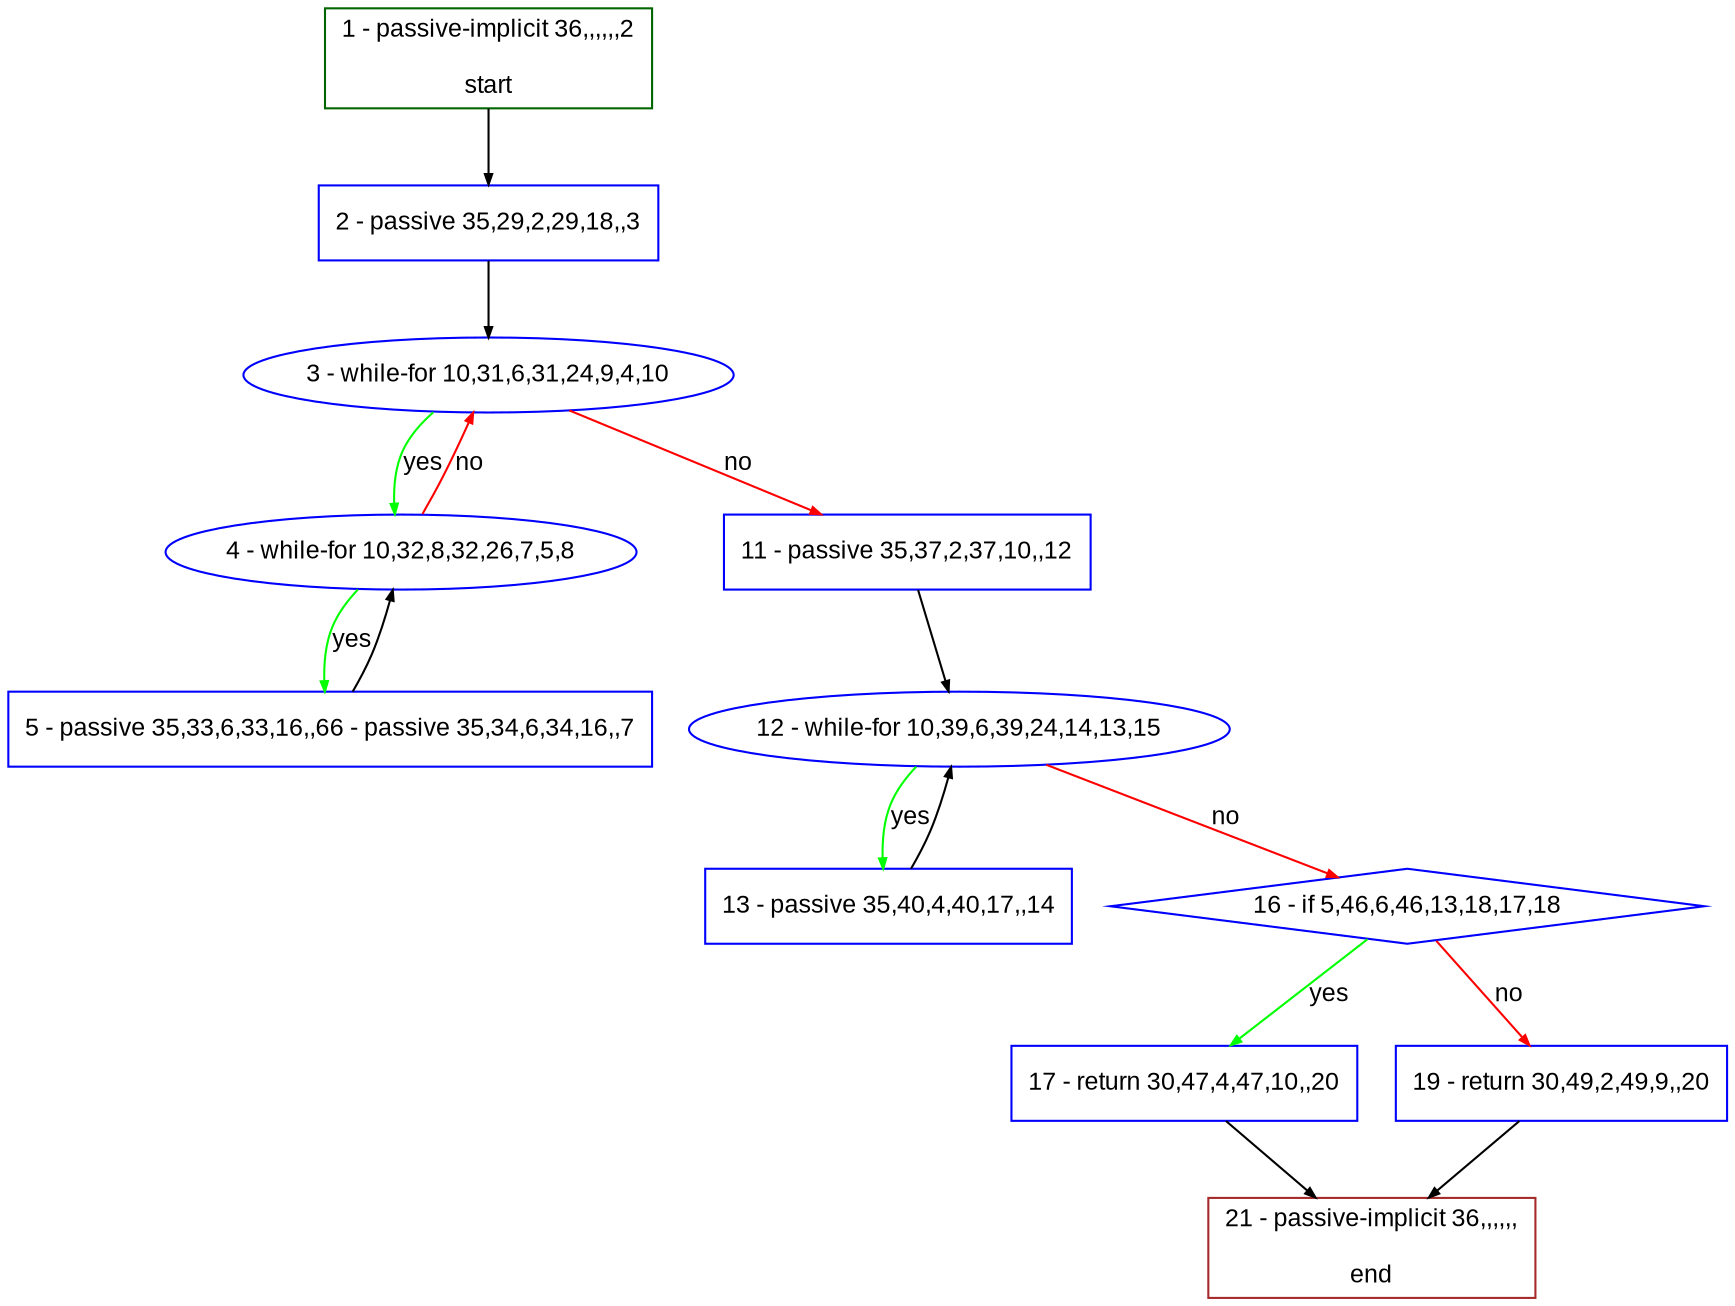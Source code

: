 digraph "" {
  graph [bgcolor="white", fillcolor="#FFFFCC", pack="true", packmode="clust", fontname="Arial", label="", fontsize="12", compound="true", style="rounded,filled"];
  node [node_initialized="no", fillcolor="white", fontname="Arial", label="", color="grey", fontsize="12", fixedsize="false", compound="true", shape="rectangle", style="filled"];
  edge [arrowtail="none", lhead="", fontcolor="black", fontname="Arial", label="", color="black", fontsize="12", arrowhead="normal", arrowsize="0.5", compound="true", ltail="", dir="forward"];
  __N1 [fillcolor="#ffffff", label="2 - passive 35,29,2,29,18,,3", color="#0000ff", shape="box", style="filled"];
  __N2 [fillcolor="#ffffff", label="1 - passive-implicit 36,,,,,,2\n\nstart", color="#006400", shape="box", style="filled"];
  __N3 [fillcolor="#ffffff", label="3 - while-for 10,31,6,31,24,9,4,10", color="#0000ff", shape="oval", style="filled"];
  __N4 [fillcolor="#ffffff", label="4 - while-for 10,32,8,32,26,7,5,8", color="#0000ff", shape="oval", style="filled"];
  __N5 [fillcolor="#ffffff", label="11 - passive 35,37,2,37,10,,12", color="#0000ff", shape="box", style="filled"];
  __N6 [fillcolor="#ffffff", label="5 - passive 35,33,6,33,16,,66 - passive 35,34,6,34,16,,7", color="#0000ff", shape="box", style="filled"];
  __N7 [fillcolor="#ffffff", label="12 - while-for 10,39,6,39,24,14,13,15", color="#0000ff", shape="oval", style="filled"];
  __N8 [fillcolor="#ffffff", label="13 - passive 35,40,4,40,17,,14", color="#0000ff", shape="box", style="filled"];
  __N9 [fillcolor="#ffffff", label="16 - if 5,46,6,46,13,18,17,18", color="#0000ff", shape="diamond", style="filled"];
  __N10 [fillcolor="#ffffff", label="17 - return 30,47,4,47,10,,20", color="#0000ff", shape="box", style="filled"];
  __N11 [fillcolor="#ffffff", label="19 - return 30,49,2,49,9,,20", color="#0000ff", shape="box", style="filled"];
  __N12 [fillcolor="#ffffff", label="21 - passive-implicit 36,,,,,,\n\nend", color="#a52a2a", shape="box", style="filled"];
  __N2 -> __N1 [arrowtail="none", color="#000000", label="", arrowhead="normal", dir="forward"];
  __N1 -> __N3 [arrowtail="none", color="#000000", label="", arrowhead="normal", dir="forward"];
  __N3 -> __N4 [arrowtail="none", color="#00ff00", label="yes", arrowhead="normal", dir="forward"];
  __N4 -> __N3 [arrowtail="none", color="#ff0000", label="no", arrowhead="normal", dir="forward"];
  __N3 -> __N5 [arrowtail="none", color="#ff0000", label="no", arrowhead="normal", dir="forward"];
  __N4 -> __N6 [arrowtail="none", color="#00ff00", label="yes", arrowhead="normal", dir="forward"];
  __N6 -> __N4 [arrowtail="none", color="#000000", label="", arrowhead="normal", dir="forward"];
  __N5 -> __N7 [arrowtail="none", color="#000000", label="", arrowhead="normal", dir="forward"];
  __N7 -> __N8 [arrowtail="none", color="#00ff00", label="yes", arrowhead="normal", dir="forward"];
  __N8 -> __N7 [arrowtail="none", color="#000000", label="", arrowhead="normal", dir="forward"];
  __N7 -> __N9 [arrowtail="none", color="#ff0000", label="no", arrowhead="normal", dir="forward"];
  __N9 -> __N10 [arrowtail="none", color="#00ff00", label="yes", arrowhead="normal", dir="forward"];
  __N9 -> __N11 [arrowtail="none", color="#ff0000", label="no", arrowhead="normal", dir="forward"];
  __N10 -> __N12 [arrowtail="none", color="#000000", label="", arrowhead="normal", dir="forward"];
  __N11 -> __N12 [arrowtail="none", color="#000000", label="", arrowhead="normal", dir="forward"];
}
